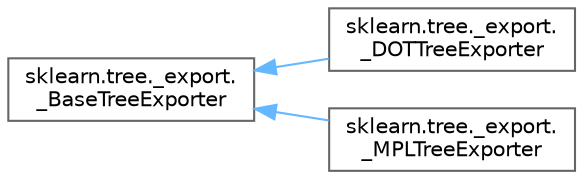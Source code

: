 digraph "Graphical Class Hierarchy"
{
 // LATEX_PDF_SIZE
  bgcolor="transparent";
  edge [fontname=Helvetica,fontsize=10,labelfontname=Helvetica,labelfontsize=10];
  node [fontname=Helvetica,fontsize=10,shape=box,height=0.2,width=0.4];
  rankdir="LR";
  Node0 [id="Node000000",label="sklearn.tree._export.\l_BaseTreeExporter",height=0.2,width=0.4,color="grey40", fillcolor="white", style="filled",URL="$de/d6c/classsklearn_1_1tree_1_1__export_1_1__BaseTreeExporter.html",tooltip=" "];
  Node0 -> Node1 [id="edge5587_Node000000_Node000001",dir="back",color="steelblue1",style="solid",tooltip=" "];
  Node1 [id="Node000001",label="sklearn.tree._export.\l_DOTTreeExporter",height=0.2,width=0.4,color="grey40", fillcolor="white", style="filled",URL="$d7/d2c/classsklearn_1_1tree_1_1__export_1_1__DOTTreeExporter.html",tooltip=" "];
  Node0 -> Node2 [id="edge5588_Node000000_Node000002",dir="back",color="steelblue1",style="solid",tooltip=" "];
  Node2 [id="Node000002",label="sklearn.tree._export.\l_MPLTreeExporter",height=0.2,width=0.4,color="grey40", fillcolor="white", style="filled",URL="$d9/df1/classsklearn_1_1tree_1_1__export_1_1__MPLTreeExporter.html",tooltip=" "];
}
